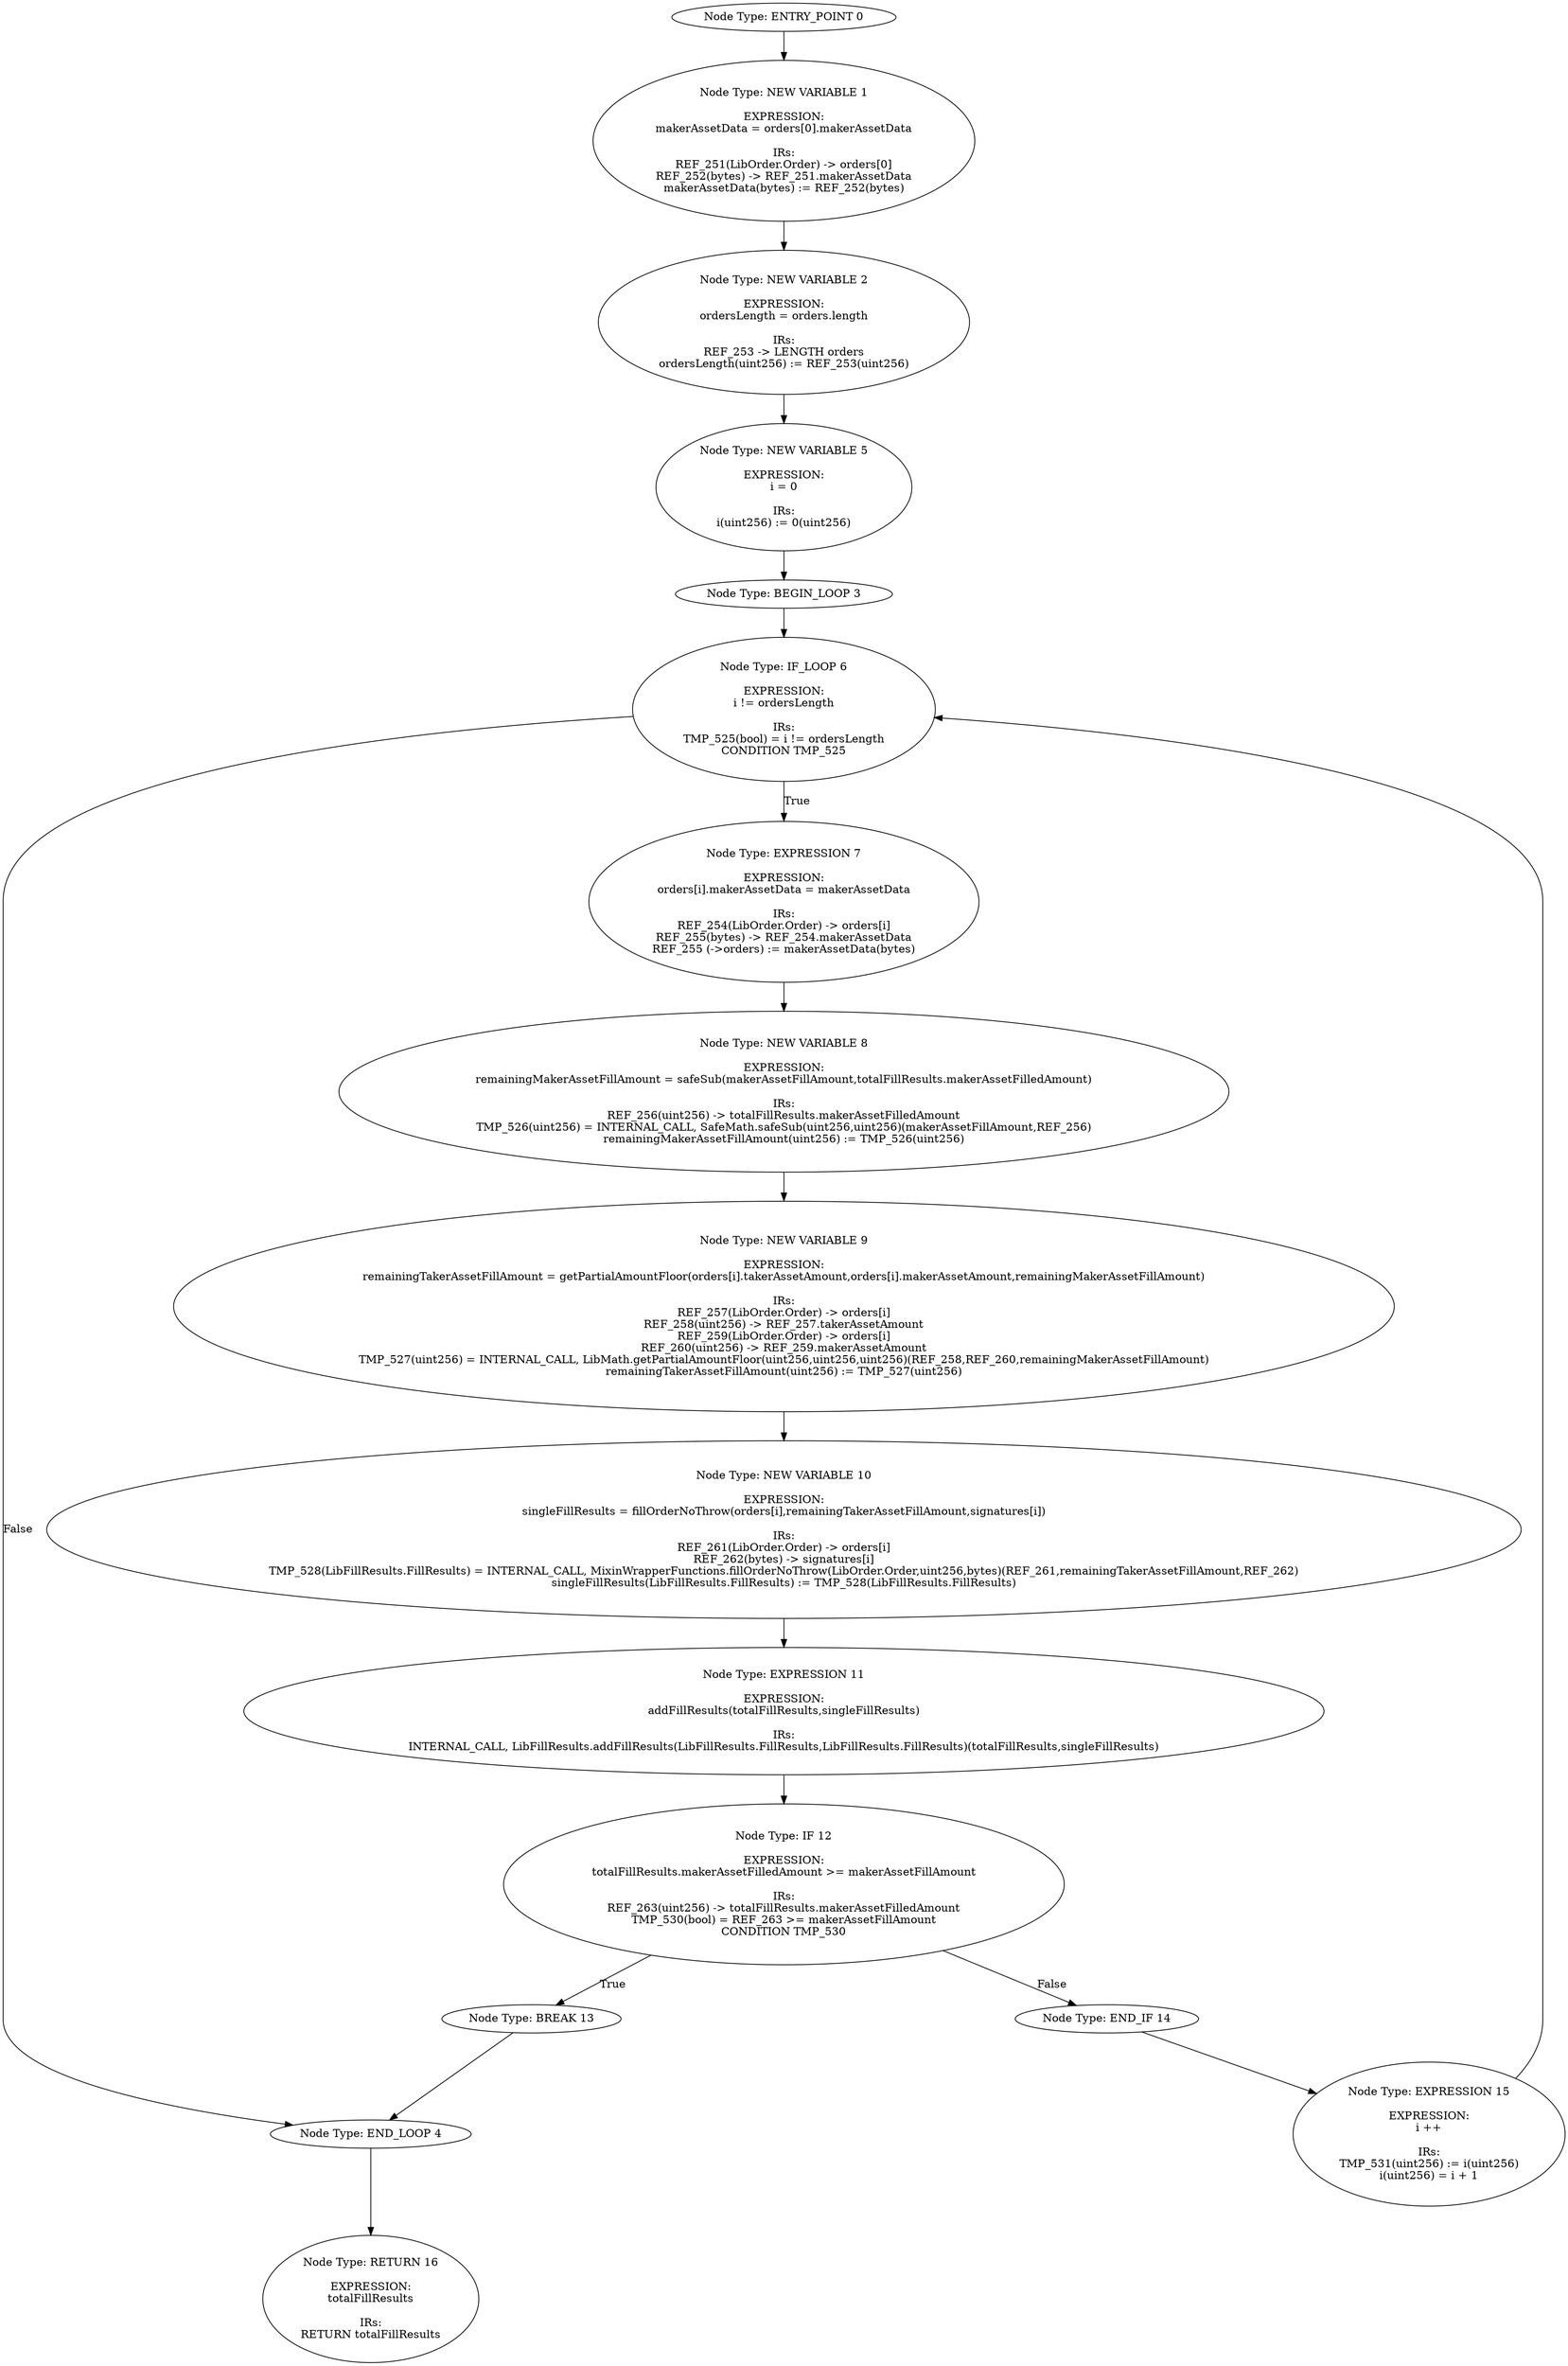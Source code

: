 digraph{
0[label="Node Type: ENTRY_POINT 0
"];
0->1;
1[label="Node Type: NEW VARIABLE 1

EXPRESSION:
makerAssetData = orders[0].makerAssetData

IRs:
REF_251(LibOrder.Order) -> orders[0]
REF_252(bytes) -> REF_251.makerAssetData
makerAssetData(bytes) := REF_252(bytes)"];
1->2;
2[label="Node Type: NEW VARIABLE 2

EXPRESSION:
ordersLength = orders.length

IRs:
REF_253 -> LENGTH orders
ordersLength(uint256) := REF_253(uint256)"];
2->5;
3[label="Node Type: BEGIN_LOOP 3
"];
3->6;
4[label="Node Type: END_LOOP 4
"];
4->16;
5[label="Node Type: NEW VARIABLE 5

EXPRESSION:
i = 0

IRs:
i(uint256) := 0(uint256)"];
5->3;
6[label="Node Type: IF_LOOP 6

EXPRESSION:
i != ordersLength

IRs:
TMP_525(bool) = i != ordersLength
CONDITION TMP_525"];
6->7[label="True"];
6->4[label="False"];
7[label="Node Type: EXPRESSION 7

EXPRESSION:
orders[i].makerAssetData = makerAssetData

IRs:
REF_254(LibOrder.Order) -> orders[i]
REF_255(bytes) -> REF_254.makerAssetData
REF_255 (->orders) := makerAssetData(bytes)"];
7->8;
8[label="Node Type: NEW VARIABLE 8

EXPRESSION:
remainingMakerAssetFillAmount = safeSub(makerAssetFillAmount,totalFillResults.makerAssetFilledAmount)

IRs:
REF_256(uint256) -> totalFillResults.makerAssetFilledAmount
TMP_526(uint256) = INTERNAL_CALL, SafeMath.safeSub(uint256,uint256)(makerAssetFillAmount,REF_256)
remainingMakerAssetFillAmount(uint256) := TMP_526(uint256)"];
8->9;
9[label="Node Type: NEW VARIABLE 9

EXPRESSION:
remainingTakerAssetFillAmount = getPartialAmountFloor(orders[i].takerAssetAmount,orders[i].makerAssetAmount,remainingMakerAssetFillAmount)

IRs:
REF_257(LibOrder.Order) -> orders[i]
REF_258(uint256) -> REF_257.takerAssetAmount
REF_259(LibOrder.Order) -> orders[i]
REF_260(uint256) -> REF_259.makerAssetAmount
TMP_527(uint256) = INTERNAL_CALL, LibMath.getPartialAmountFloor(uint256,uint256,uint256)(REF_258,REF_260,remainingMakerAssetFillAmount)
remainingTakerAssetFillAmount(uint256) := TMP_527(uint256)"];
9->10;
10[label="Node Type: NEW VARIABLE 10

EXPRESSION:
singleFillResults = fillOrderNoThrow(orders[i],remainingTakerAssetFillAmount,signatures[i])

IRs:
REF_261(LibOrder.Order) -> orders[i]
REF_262(bytes) -> signatures[i]
TMP_528(LibFillResults.FillResults) = INTERNAL_CALL, MixinWrapperFunctions.fillOrderNoThrow(LibOrder.Order,uint256,bytes)(REF_261,remainingTakerAssetFillAmount,REF_262)
singleFillResults(LibFillResults.FillResults) := TMP_528(LibFillResults.FillResults)"];
10->11;
11[label="Node Type: EXPRESSION 11

EXPRESSION:
addFillResults(totalFillResults,singleFillResults)

IRs:
INTERNAL_CALL, LibFillResults.addFillResults(LibFillResults.FillResults,LibFillResults.FillResults)(totalFillResults,singleFillResults)"];
11->12;
12[label="Node Type: IF 12

EXPRESSION:
totalFillResults.makerAssetFilledAmount >= makerAssetFillAmount

IRs:
REF_263(uint256) -> totalFillResults.makerAssetFilledAmount
TMP_530(bool) = REF_263 >= makerAssetFillAmount
CONDITION TMP_530"];
12->13[label="True"];
12->14[label="False"];
13[label="Node Type: BREAK 13
"];
13->4;
14[label="Node Type: END_IF 14
"];
14->15;
15[label="Node Type: EXPRESSION 15

EXPRESSION:
i ++

IRs:
TMP_531(uint256) := i(uint256)
i(uint256) = i + 1"];
15->6;
16[label="Node Type: RETURN 16

EXPRESSION:
totalFillResults

IRs:
RETURN totalFillResults"];
}
